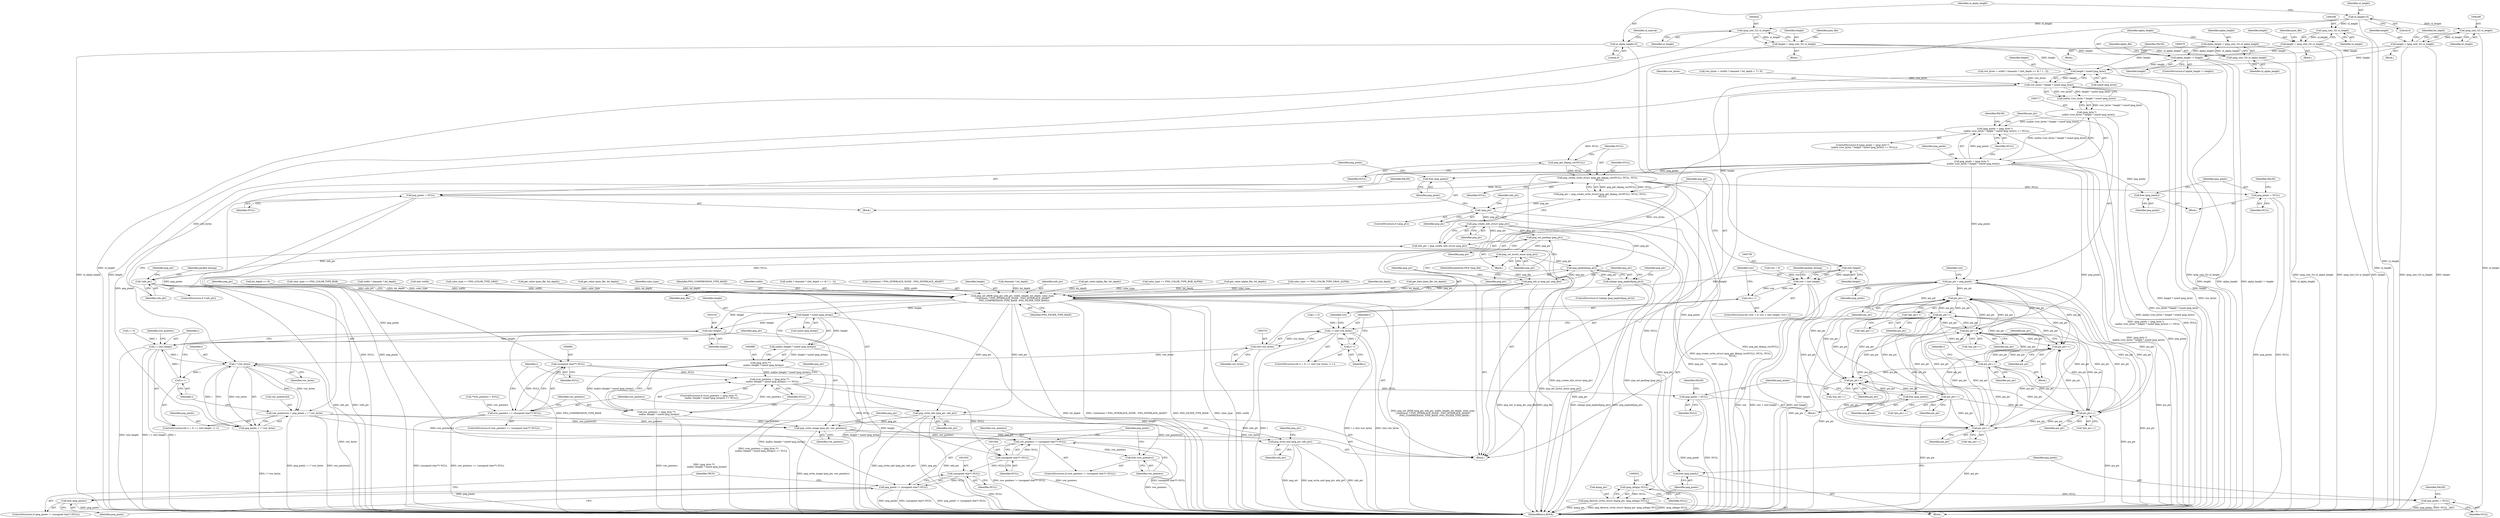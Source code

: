 digraph "0_Android_9d4853418ab2f754c2b63e091c29c5529b8b86ca_159@API" {
"1000721" [label="(Call,height * sizeof (png_byte))"];
"1000441" [label="(Call,height = (png_uint_32) ul_height)"];
"1000443" [label="(Call,(png_uint_32) ul_height)"];
"1000173" [label="(Call,ul_height=0)"];
"1000343" [label="(Call,height = (png_uint_32) ul_height)"];
"1000345" [label="(Call,(png_uint_32) ul_height)"];
"1000581" [label="(Call,alpha_height != height)"];
"1000575" [label="(Call,alpha_height = (png_uint_32) ul_alpha_height)"];
"1000577" [label="(Call,(png_uint_32) ul_alpha_height)"];
"1000177" [label="(Call,ul_alpha_height=0)"];
"1000287" [label="(Call,height = (png_uint_32) ul_height)"];
"1000289" [label="(Call,(png_uint_32) ul_height)"];
"1000719" [label="(Call,row_bytes * height * sizeof (png_byte))"];
"1000718" [label="(Call,malloc (row_bytes * height * sizeof (png_byte)))"];
"1000716" [label="(Call,(png_byte *)\n     malloc (row_bytes * height * sizeof (png_byte)))"];
"1000713" [label="(Call,(png_pixels = (png_byte *)\n     malloc (row_bytes * height * sizeof (png_byte))) == NULL)"];
"1000894" [label="(Call,png_get_libpng_ver(NULL))"];
"1000893" [label="(Call,png_create_write_struct (png_get_libpng_ver(NULL), NULL, NULL,\n      NULL))"];
"1000891" [label="(Call,png_ptr = png_create_write_struct (png_get_libpng_ver(NULL), NULL, NULL,\n      NULL))"];
"1000900" [label="(Call,!png_ptr)"];
"1000912" [label="(Call,png_create_info_struct (png_ptr))"];
"1000910" [label="(Call,info_ptr = png_create_info_struct (png_ptr))"];
"1000915" [label="(Call,!info_ptr)"];
"1000960" [label="(Call,png_set_IHDR (png_ptr, info_ptr, width, height, bit_depth, color_type,\n (!interlace) ? PNG_INTERLACE_NONE : PNG_INTERLACE_ADAM7,\n    PNG_COMPRESSION_TYPE_BASE, PNG_FILTER_TYPE_BASE))"];
"1000974" [label="(Call,png_write_info (png_ptr, info_ptr))"];
"1001029" [label="(Call,png_write_image (png_ptr, row_pointers))"];
"1001032" [label="(Call,png_write_end (png_ptr, info_ptr))"];
"1001041" [label="(Call,row_pointers != (unsigned char**) NULL)"];
"1001046" [label="(Call,free (row_pointers))"];
"1000991" [label="(Call,height * sizeof (png_bytep))"];
"1000990" [label="(Call,malloc (height * sizeof (png_bytep)))"];
"1000988" [label="(Call,(png_byte **)\n        malloc (height * sizeof (png_bytep)))"];
"1000985" [label="(Call,(row_pointers = (png_byte **)\n        malloc (height * sizeof (png_bytep))) == NULL)"];
"1001004" [label="(Call,png_pixels = NULL)"];
"1001043" [label="(Call,(unsigned char**) NULL)"];
"1001051" [label="(Call,(unsigned char*) NULL)"];
"1001049" [label="(Call,png_pixels != (unsigned char*) NULL)"];
"1001054" [label="(Call,free (png_pixels))"];
"1000986" [label="(Call,row_pointers = (png_byte **)\n        malloc (height * sizeof (png_bytep)))"];
"1001015" [label="(Call,(int) height)"];
"1001013" [label="(Call,i < (int) height)"];
"1001026" [label="(Call,i * row_bytes)"];
"1001018" [label="(Call,i++)"];
"1001020" [label="(Call,row_pointers[i] = png_pixels + i * row_bytes)"];
"1001024" [label="(Call,png_pixels + i * row_bytes)"];
"1000936" [label="(Call,png_set_packing (png_ptr))"];
"1000938" [label="(Call,png_set_invert_mono (png_ptr))"];
"1000942" [label="(Call,png_jmpbuf(png_ptr))"];
"1000941" [label="(Call,setjmp (png_jmpbuf(png_ptr)))"];
"1000957" [label="(Call,png_init_io (png_ptr, png_file))"];
"1000905" [label="(Call,png_pixels = NULL)"];
"1000921" [label="(Call,(png_infopp) NULL)"];
"1000918" [label="(Call,png_destroy_write_struct (&png_ptr, (png_infopp) NULL))"];
"1000926" [label="(Call,png_pixels = NULL)"];
"1000952" [label="(Call,png_pixels = NULL)"];
"1000980" [label="(Call,(unsigned char**) NULL)"];
"1000978" [label="(Call,row_pointers == (unsigned char**) NULL)"];
"1000714" [label="(Call,png_pixels = (png_byte *)\n     malloc (row_bytes * height * sizeof (png_byte)))"];
"1000728" [label="(Call,pix_ptr = png_pixels)"];
"1000759" [label="(Call,pix_ptr++)"];
"1000794" [label="(Call,pix_ptr++)"];
"1000806" [label="(Call,pix_ptr++)"];
"1000828" [label="(Call,pix_ptr++)"];
"1000838" [label="(Call,pix_ptr++)"];
"1000847" [label="(Call,pix_ptr++)"];
"1000859" [label="(Call,pix_ptr++)"];
"1000873" [label="(Call,pix_ptr++)"];
"1000884" [label="(Call,pix_ptr++)"];
"1000903" [label="(Call,free (png_pixels))"];
"1000924" [label="(Call,free (png_pixels))"];
"1000950" [label="(Call,free (png_pixels))"];
"1001002" [label="(Call,free (png_pixels))"];
"1000752" [label="(Call,(int) row_bytes)"];
"1000750" [label="(Call,i < (int) row_bytes)"];
"1000755" [label="(Call,i++)"];
"1000737" [label="(Call,(int) height)"];
"1000735" [label="(Call,row < (int) height)"];
"1000740" [label="(Call,row++)"];
"1000175" [label="(Literal,0)"];
"1000874" [label="(Identifier,pix_ptr)"];
"1000343" [label="(Call,height = (png_uint_32) ul_height)"];
"1000445" [label="(Identifier,ul_height)"];
"1000347" [label="(Identifier,ul_height)"];
"1000796" [label="(Call,get_data (pnm_file, bit_depth))"];
"1000707" [label="(Call,bit_depth <= 8)"];
"1000944" [label="(Block,)"];
"1000806" [label="(Call,pix_ptr++)"];
"1000447" [label="(Identifier,pnm_file)"];
"1000349" [label="(Identifier,pnm_file)"];
"1000311" [label="(Block,)"];
"1001004" [label="(Call,png_pixels = NULL)"];
"1000956" [label="(Identifier,FALSE)"];
"1000585" [label="(Identifier,FALSE)"];
"1000735" [label="(Call,row < (int) height)"];
"1000754" [label="(Identifier,row_bytes)"];
"1001005" [label="(Identifier,png_pixels)"];
"1000900" [label="(Call,!png_ptr)"];
"1000939" [label="(Identifier,png_ptr)"];
"1000577" [label="(Call,(png_uint_32) ul_alpha_height)"];
"1000846" [label="(Call,*pix_ptr++)"];
"1001046" [label="(Call,free (row_pointers))"];
"1000583" [label="(Identifier,height)"];
"1000961" [label="(Identifier,png_ptr)"];
"1001051" [label="(Call,(unsigned char*) NULL)"];
"1000442" [label="(Identifier,height)"];
"1000828" [label="(Call,pix_ptr++)"];
"1000718" [label="(Call,malloc (row_bytes * height * sizeof (png_byte)))"];
"1000924" [label="(Call,free (png_pixels))"];
"1000923" [label="(Identifier,NULL)"];
"1000812" [label="(Block,)"];
"1001043" [label="(Call,(unsigned char**) NULL)"];
"1000928" [label="(Identifier,NULL)"];
"1000950" [label="(Call,free (png_pixels))"];
"1000345" [label="(Call,(png_uint_32) ul_height)"];
"1000805" [label="(Call,*pix_ptr++)"];
"1000941" [label="(Call,setjmp (png_jmpbuf(png_ptr)))"];
"1000958" [label="(Identifier,png_ptr)"];
"1000715" [label="(Identifier,png_pixels)"];
"1000892" [label="(Identifier,png_ptr)"];
"1000906" [label="(Identifier,png_pixels)"];
"1000838" [label="(Call,pix_ptr++)"];
"1000713" [label="(Call,(png_pixels = (png_byte *)\n     malloc (row_bytes * height * sizeof (png_byte))) == NULL)"];
"1000289" [label="(Call,(png_uint_32) ul_height)"];
"1000291" [label="(Identifier,ul_height)"];
"1000848" [label="(Identifier,pix_ptr)"];
"1000959" [label="(Identifier,png_file)"];
"1000930" [label="(Identifier,FALSE)"];
"1001041" [label="(Call,row_pointers != (unsigned char**) NULL)"];
"1000182" [label="(Identifier,ul_maxval)"];
"1000730" [label="(Identifier,png_pixels)"];
"1000756" [label="(Identifier,i)"];
"1000755" [label="(Call,i++)"];
"1000942" [label="(Call,png_jmpbuf(png_ptr))"];
"1000744" [label="(Identifier,packed_bitmap)"];
"1000739" [label="(Identifier,height)"];
"1000960" [label="(Call,png_set_IHDR (png_ptr, info_ptr, width, height, bit_depth, color_type,\n (!interlace) ? PNG_INTERLACE_NONE : PNG_INTERLACE_ADAM7,\n    PNG_COMPRESSION_TYPE_BASE, PNG_FILTER_TYPE_BASE))"];
"1000919" [label="(Call,&png_ptr)"];
"1000575" [label="(Call,alpha_height = (png_uint_32) ul_alpha_height)"];
"1000794" [label="(Call,pix_ptr++)"];
"1001002" [label="(Call,free (png_pixels))"];
"1000910" [label="(Call,info_ptr = png_create_info_struct (png_ptr))"];
"1000661" [label="(Call,color_type == PNG_COLOR_TYPE_RGB)"];
"1001057" [label="(Identifier,TRUE)"];
"1000692" [label="(Call,width * channels * bit_depth)"];
"1000793" [label="(Call,*pix_ptr++)"];
"1000700" [label="(Call,row_bytes = width * channels * ((bit_depth <= 8) ? 1 : 2))"];
"1000926" [label="(Call,png_pixels = NULL)"];
"1000884" [label="(Call,pix_ptr++)"];
"1000847" [label="(Call,pix_ptr++)"];
"1000722" [label="(Identifier,height)"];
"1000980" [label="(Call,(unsigned char**) NULL)"];
"1001014" [label="(Identifier,i)"];
"1001006" [label="(Identifier,NULL)"];
"1000788" [label="(Identifier,i)"];
"1000178" [label="(Identifier,ul_alpha_height)"];
"1000255" [label="(Block,)"];
"1000409" [label="(Block,)"];
"1000993" [label="(Call,sizeof (png_bytep))"];
"1001025" [label="(Identifier,png_pixels)"];
"1000902" [label="(Block,)"];
"1000750" [label="(Call,i < (int) row_bytes)"];
"1000976" [label="(Identifier,info_ptr)"];
"1001034" [label="(Identifier,info_ptr)"];
"1000714" [label="(Call,png_pixels = (png_byte *)\n     malloc (row_bytes * height * sizeof (png_byte)))"];
"1001053" [label="(Identifier,NULL)"];
"1000954" [label="(Identifier,NULL)"];
"1000859" [label="(Call,pix_ptr++)"];
"1000733" [label="(Identifier,row)"];
"1000772" [label="(Call,(int) width)"];
"1000645" [label="(Call,color_type == PNG_COLOR_TYPE_GRAY)"];
"1001010" [label="(Call,i = 0)"];
"1000737" [label="(Call,(int) height)"];
"1000720" [label="(Identifier,row_bytes)"];
"1001045" [label="(Identifier,NULL)"];
"1001017" [label="(Identifier,height)"];
"1000936" [label="(Call,png_set_packing (png_ptr))"];
"1000130" [label="(MethodParameterIn,FILE *png_file)"];
"1000723" [label="(Call,sizeof (png_byte))"];
"1000991" [label="(Call,height * sizeof (png_bytep))"];
"1000885" [label="(Identifier,pix_ptr)"];
"1000982" [label="(Identifier,NULL)"];
"1000860" [label="(Identifier,pix_ptr)"];
"1000915" [label="(Call,!info_ptr)"];
"1000540" [label="(Block,)"];
"1001047" [label="(Identifier,row_pointers)"];
"1000988" [label="(Call,(png_byte **)\n        malloc (height * sizeof (png_bytep)))"];
"1000134" [label="(Block,)"];
"1000829" [label="(Identifier,pix_ptr)"];
"1000815" [label="(Call,get_value (pnm_file, bit_depth))"];
"1000174" [label="(Identifier,ul_height)"];
"1000973" [label="(Identifier,PNG_FILTER_TYPE_BASE)"];
"1001033" [label="(Identifier,png_ptr)"];
"1000808" [label="(Call,get_value (pnm_file, bit_depth))"];
"1001011" [label="(Identifier,i)"];
"1001048" [label="(ControlStructure,if (png_pixels != (unsigned char*) NULL))"];
"1000987" [label="(Identifier,row_pointers)"];
"1001027" [label="(Identifier,i)"];
"1000740" [label="(Call,row++)"];
"1001050" [label="(Identifier,png_pixels)"];
"1000947" [label="(Identifier,png_ptr)"];
"1000916" [label="(Identifier,info_ptr)"];
"1000978" [label="(Call,row_pointers == (unsigned char**) NULL)"];
"1000894" [label="(Call,png_get_libpng_ver(NULL))"];
"1000905" [label="(Call,png_pixels = NULL)"];
"1000986" [label="(Call,row_pointers = (png_byte **)\n        malloc (height * sizeof (png_bytep)))"];
"1001008" [label="(Identifier,FALSE)"];
"1001018" [label="(Call,i++)"];
"1000741" [label="(Identifier,row)"];
"1000293" [label="(Identifier,bit_depth)"];
"1001026" [label="(Call,i * row_bytes)"];
"1000736" [label="(Identifier,row)"];
"1000975" [label="(Identifier,png_ptr)"];
"1001003" [label="(Identifier,png_pixels)"];
"1001015" [label="(Call,(int) height)"];
"1000758" [label="(Call,*pix_ptr++)"];
"1000966" [label="(Identifier,color_type)"];
"1000951" [label="(Identifier,png_pixels)"];
"1000912" [label="(Call,png_create_info_struct (png_ptr))"];
"1000972" [label="(Identifier,PNG_COMPRESSION_TYPE_BASE)"];
"1000963" [label="(Identifier,width)"];
"1000899" [label="(ControlStructure,if (!png_ptr))"];
"1000933" [label="(Identifier,packed_bitmap)"];
"1000177" [label="(Call,ul_alpha_height=0)"];
"1000913" [label="(Identifier,png_ptr)"];
"1001009" [label="(ControlStructure,for (i = 0; i < (int) height; i++))"];
"1000896" [label="(Identifier,NULL)"];
"1000927" [label="(Identifier,png_pixels)"];
"1000953" [label="(Identifier,png_pixels)"];
"1000702" [label="(Call,width * channels * ((bit_depth <= 8) ? 1 : 2))"];
"1000999" [label="(Identifier,png_ptr)"];
"1000443" [label="(Call,(png_uint_32) ul_height)"];
"1000582" [label="(Identifier,alpha_height)"];
"1000904" [label="(Identifier,png_pixels)"];
"1001042" [label="(Identifier,row_pointers)"];
"1001021" [label="(Call,row_pointers[i])"];
"1000839" [label="(Identifier,pix_ptr)"];
"1000921" [label="(Call,(png_infopp) NULL)"];
"1000173" [label="(Call,ul_height=0)"];
"1000909" [label="(Identifier,FALSE)"];
"1000903" [label="(Call,free (png_pixels))"];
"1000920" [label="(Identifier,png_ptr)"];
"1000148" [label="(Call,**row_pointers = NULL)"];
"1001030" [label="(Identifier,png_ptr)"];
"1000992" [label="(Identifier,height)"];
"1000891" [label="(Call,png_ptr = png_create_write_struct (png_get_libpng_ver(NULL), NULL, NULL,\n      NULL))"];
"1000918" [label="(Call,png_destroy_write_struct (&png_ptr, (png_infopp) NULL))"];
"1000990" [label="(Call,malloc (height * sizeof (png_bytep)))"];
"1000580" [label="(ControlStructure,if (alpha_height != height))"];
"1000795" [label="(Identifier,pix_ptr)"];
"1000751" [label="(Identifier,i)"];
"1000441" [label="(Call,height = (png_uint_32) ul_height)"];
"1001029" [label="(Call,png_write_image (png_ptr, row_pointers))"];
"1000287" [label="(Call,height = (png_uint_32) ul_height)"];
"1001013" [label="(Call,i < (int) height)"];
"1001024" [label="(Call,png_pixels + i * row_bytes)"];
"1000759" [label="(Call,pix_ptr++)"];
"1000893" [label="(Call,png_create_write_struct (png_get_libpng_ver(NULL), NULL, NULL,\n      NULL))"];
"1001019" [label="(Identifier,i)"];
"1001020" [label="(Call,row_pointers[i] = png_pixels + i * row_bytes)"];
"1000985" [label="(Call,(row_pointers = (png_byte **)\n        malloc (height * sizeof (png_bytep))) == NULL)"];
"1000832" [label="(Identifier,pix_ptr)"];
"1000752" [label="(Call,(int) row_bytes)"];
"1000179" [label="(Literal,0)"];
"1000716" [label="(Call,(png_byte *)\n     malloc (row_bytes * height * sizeof (png_byte)))"];
"1000996" [label="(Block,)"];
"1000731" [label="(ControlStructure,for (row = 0; row < (int) height; row++))"];
"1000917" [label="(Block,)"];
"1000719" [label="(Call,row_bytes * height * sizeof (png_byte))"];
"1000967" [label="(Call,(!interlace) ? PNG_INTERLACE_NONE : PNG_INTERLACE_ADAM7)"];
"1000938" [label="(Call,png_set_invert_mono (png_ptr))"];
"1001055" [label="(Identifier,png_pixels)"];
"1000898" [label="(Identifier,NULL)"];
"1001049" [label="(Call,png_pixels != (unsigned char*) NULL)"];
"1001028" [label="(Identifier,row_bytes)"];
"1000732" [label="(Call,row = 0)"];
"1000952" [label="(Call,png_pixels = NULL)"];
"1001058" [label="(MethodReturn,BOOL)"];
"1000964" [label="(Identifier,height)"];
"1000901" [label="(Identifier,png_ptr)"];
"1000694" [label="(Call,channels * bit_depth)"];
"1000897" [label="(Identifier,NULL)"];
"1001037" [label="(Identifier,png_ptr)"];
"1000883" [label="(Call,*pix_ptr++)"];
"1000911" [label="(Identifier,info_ptr)"];
"1000712" [label="(ControlStructure,if ((png_pixels = (png_byte *)\n     malloc (row_bytes * height * sizeof (png_byte))) == NULL))"];
"1000925" [label="(Identifier,png_pixels)"];
"1000873" [label="(Call,pix_ptr++)"];
"1000962" [label="(Identifier,info_ptr)"];
"1001031" [label="(Identifier,row_pointers)"];
"1000861" [label="(Call,get_value (alpha_file, bit_depth))"];
"1000935" [label="(Block,)"];
"1001022" [label="(Identifier,row_pointers)"];
"1000974" [label="(Call,png_write_info (png_ptr, info_ptr))"];
"1000807" [label="(Identifier,pix_ptr)"];
"1000872" [label="(Call,*pix_ptr++)"];
"1000725" [label="(Identifier,NULL)"];
"1000729" [label="(Identifier,pix_ptr)"];
"1000895" [label="(Identifier,NULL)"];
"1000957" [label="(Call,png_init_io (png_ptr, png_file))"];
"1000937" [label="(Identifier,png_ptr)"];
"1000914" [label="(ControlStructure,if (!info_ptr))"];
"1000940" [label="(ControlStructure,if (setjmp (png_jmpbuf(png_ptr))))"];
"1000576" [label="(Identifier,alpha_height)"];
"1000581" [label="(Call,alpha_height != height)"];
"1000669" [label="(Call,color_type == PNG_COLOR_TYPE_RGB_ALPHA)"];
"1000760" [label="(Identifier,pix_ptr)"];
"1000721" [label="(Call,height * sizeof (png_byte))"];
"1000728" [label="(Call,pix_ptr = png_pixels)"];
"1000995" [label="(Identifier,NULL)"];
"1000868" [label="(Call,get_value (alpha_file, bit_depth))"];
"1000688" [label="(Call,row_bytes = (width * channels * bit_depth + 7) / 8)"];
"1000984" [label="(ControlStructure,if ((row_pointers = (png_byte **)\n        malloc (height * sizeof (png_bytep))) == NULL))"];
"1000727" [label="(Identifier,FALSE)"];
"1001032" [label="(Call,png_write_end (png_ptr, info_ptr))"];
"1000587" [label="(Identifier,alpha_file)"];
"1000653" [label="(Call,color_type == PNG_COLOR_TYPE_GRAY_ALPHA)"];
"1000907" [label="(Identifier,NULL)"];
"1000344" [label="(Identifier,height)"];
"1000858" [label="(Call,*pix_ptr++)"];
"1001054" [label="(Call,free (png_pixels))"];
"1000965" [label="(Identifier,bit_depth)"];
"1001040" [label="(ControlStructure,if (row_pointers != (unsigned char**) NULL))"];
"1000943" [label="(Identifier,png_ptr)"];
"1000746" [label="(ControlStructure,for (i = 0; i < (int) row_bytes; i++))"];
"1000977" [label="(ControlStructure,if (row_pointers == (unsigned char**) NULL))"];
"1000747" [label="(Call,i = 0)"];
"1000979" [label="(Identifier,row_pointers)"];
"1000579" [label="(Identifier,ul_alpha_height)"];
"1000288" [label="(Identifier,height)"];
"1000721" -> "1000719"  [label="AST: "];
"1000721" -> "1000723"  [label="CFG: "];
"1000722" -> "1000721"  [label="AST: "];
"1000723" -> "1000721"  [label="AST: "];
"1000719" -> "1000721"  [label="CFG: "];
"1000721" -> "1001058"  [label="DDG: height"];
"1000721" -> "1000719"  [label="DDG: height"];
"1000441" -> "1000721"  [label="DDG: height"];
"1000343" -> "1000721"  [label="DDG: height"];
"1000581" -> "1000721"  [label="DDG: height"];
"1000287" -> "1000721"  [label="DDG: height"];
"1000721" -> "1000737"  [label="DDG: height"];
"1000441" -> "1000409"  [label="AST: "];
"1000441" -> "1000443"  [label="CFG: "];
"1000442" -> "1000441"  [label="AST: "];
"1000443" -> "1000441"  [label="AST: "];
"1000447" -> "1000441"  [label="CFG: "];
"1000441" -> "1001058"  [label="DDG: height"];
"1000441" -> "1001058"  [label="DDG: (png_uint_32) ul_height"];
"1000443" -> "1000441"  [label="DDG: ul_height"];
"1000441" -> "1000581"  [label="DDG: height"];
"1000443" -> "1000445"  [label="CFG: "];
"1000444" -> "1000443"  [label="AST: "];
"1000445" -> "1000443"  [label="AST: "];
"1000443" -> "1001058"  [label="DDG: ul_height"];
"1000173" -> "1000443"  [label="DDG: ul_height"];
"1000173" -> "1000134"  [label="AST: "];
"1000173" -> "1000175"  [label="CFG: "];
"1000174" -> "1000173"  [label="AST: "];
"1000175" -> "1000173"  [label="AST: "];
"1000178" -> "1000173"  [label="CFG: "];
"1000173" -> "1001058"  [label="DDG: ul_height"];
"1000173" -> "1000289"  [label="DDG: ul_height"];
"1000173" -> "1000345"  [label="DDG: ul_height"];
"1000343" -> "1000311"  [label="AST: "];
"1000343" -> "1000345"  [label="CFG: "];
"1000344" -> "1000343"  [label="AST: "];
"1000345" -> "1000343"  [label="AST: "];
"1000349" -> "1000343"  [label="CFG: "];
"1000343" -> "1001058"  [label="DDG: height"];
"1000343" -> "1001058"  [label="DDG: (png_uint_32) ul_height"];
"1000345" -> "1000343"  [label="DDG: ul_height"];
"1000343" -> "1000581"  [label="DDG: height"];
"1000345" -> "1000347"  [label="CFG: "];
"1000346" -> "1000345"  [label="AST: "];
"1000347" -> "1000345"  [label="AST: "];
"1000345" -> "1001058"  [label="DDG: ul_height"];
"1000581" -> "1000580"  [label="AST: "];
"1000581" -> "1000583"  [label="CFG: "];
"1000582" -> "1000581"  [label="AST: "];
"1000583" -> "1000581"  [label="AST: "];
"1000585" -> "1000581"  [label="CFG: "];
"1000587" -> "1000581"  [label="CFG: "];
"1000581" -> "1001058"  [label="DDG: height"];
"1000581" -> "1001058"  [label="DDG: alpha_height"];
"1000581" -> "1001058"  [label="DDG: alpha_height != height"];
"1000575" -> "1000581"  [label="DDG: alpha_height"];
"1000287" -> "1000581"  [label="DDG: height"];
"1000575" -> "1000540"  [label="AST: "];
"1000575" -> "1000577"  [label="CFG: "];
"1000576" -> "1000575"  [label="AST: "];
"1000577" -> "1000575"  [label="AST: "];
"1000582" -> "1000575"  [label="CFG: "];
"1000575" -> "1001058"  [label="DDG: (png_uint_32) ul_alpha_height"];
"1000577" -> "1000575"  [label="DDG: ul_alpha_height"];
"1000577" -> "1000579"  [label="CFG: "];
"1000578" -> "1000577"  [label="AST: "];
"1000579" -> "1000577"  [label="AST: "];
"1000577" -> "1001058"  [label="DDG: ul_alpha_height"];
"1000177" -> "1000577"  [label="DDG: ul_alpha_height"];
"1000177" -> "1000134"  [label="AST: "];
"1000177" -> "1000179"  [label="CFG: "];
"1000178" -> "1000177"  [label="AST: "];
"1000179" -> "1000177"  [label="AST: "];
"1000182" -> "1000177"  [label="CFG: "];
"1000177" -> "1001058"  [label="DDG: ul_alpha_height"];
"1000287" -> "1000255"  [label="AST: "];
"1000287" -> "1000289"  [label="CFG: "];
"1000288" -> "1000287"  [label="AST: "];
"1000289" -> "1000287"  [label="AST: "];
"1000293" -> "1000287"  [label="CFG: "];
"1000287" -> "1001058"  [label="DDG: (png_uint_32) ul_height"];
"1000287" -> "1001058"  [label="DDG: height"];
"1000289" -> "1000287"  [label="DDG: ul_height"];
"1000289" -> "1000291"  [label="CFG: "];
"1000290" -> "1000289"  [label="AST: "];
"1000291" -> "1000289"  [label="AST: "];
"1000289" -> "1001058"  [label="DDG: ul_height"];
"1000719" -> "1000718"  [label="AST: "];
"1000720" -> "1000719"  [label="AST: "];
"1000718" -> "1000719"  [label="CFG: "];
"1000719" -> "1001058"  [label="DDG: height * sizeof (png_byte)"];
"1000719" -> "1001058"  [label="DDG: row_bytes"];
"1000719" -> "1000718"  [label="DDG: row_bytes"];
"1000719" -> "1000718"  [label="DDG: height * sizeof (png_byte)"];
"1000688" -> "1000719"  [label="DDG: row_bytes"];
"1000700" -> "1000719"  [label="DDG: row_bytes"];
"1000719" -> "1000752"  [label="DDG: row_bytes"];
"1000719" -> "1001026"  [label="DDG: row_bytes"];
"1000718" -> "1000716"  [label="AST: "];
"1000716" -> "1000718"  [label="CFG: "];
"1000718" -> "1001058"  [label="DDG: row_bytes * height * sizeof (png_byte)"];
"1000718" -> "1000716"  [label="DDG: row_bytes * height * sizeof (png_byte)"];
"1000716" -> "1000714"  [label="AST: "];
"1000717" -> "1000716"  [label="AST: "];
"1000714" -> "1000716"  [label="CFG: "];
"1000716" -> "1001058"  [label="DDG: malloc (row_bytes * height * sizeof (png_byte))"];
"1000716" -> "1000713"  [label="DDG: malloc (row_bytes * height * sizeof (png_byte))"];
"1000716" -> "1000714"  [label="DDG: malloc (row_bytes * height * sizeof (png_byte))"];
"1000713" -> "1000712"  [label="AST: "];
"1000713" -> "1000725"  [label="CFG: "];
"1000714" -> "1000713"  [label="AST: "];
"1000725" -> "1000713"  [label="AST: "];
"1000727" -> "1000713"  [label="CFG: "];
"1000729" -> "1000713"  [label="CFG: "];
"1000713" -> "1001058"  [label="DDG: (png_pixels = (png_byte *)\n     malloc (row_bytes * height * sizeof (png_byte))) == NULL"];
"1000713" -> "1001058"  [label="DDG: NULL"];
"1000714" -> "1000713"  [label="DDG: png_pixels"];
"1000713" -> "1000894"  [label="DDG: NULL"];
"1000894" -> "1000893"  [label="AST: "];
"1000894" -> "1000895"  [label="CFG: "];
"1000895" -> "1000894"  [label="AST: "];
"1000896" -> "1000894"  [label="CFG: "];
"1000894" -> "1000893"  [label="DDG: NULL"];
"1000893" -> "1000891"  [label="AST: "];
"1000893" -> "1000898"  [label="CFG: "];
"1000896" -> "1000893"  [label="AST: "];
"1000897" -> "1000893"  [label="AST: "];
"1000898" -> "1000893"  [label="AST: "];
"1000891" -> "1000893"  [label="CFG: "];
"1000893" -> "1001058"  [label="DDG: png_get_libpng_ver(NULL)"];
"1000893" -> "1000891"  [label="DDG: png_get_libpng_ver(NULL)"];
"1000893" -> "1000891"  [label="DDG: NULL"];
"1000893" -> "1000905"  [label="DDG: NULL"];
"1000893" -> "1000921"  [label="DDG: NULL"];
"1000893" -> "1000952"  [label="DDG: NULL"];
"1000893" -> "1000980"  [label="DDG: NULL"];
"1000891" -> "1000134"  [label="AST: "];
"1000892" -> "1000891"  [label="AST: "];
"1000901" -> "1000891"  [label="CFG: "];
"1000891" -> "1001058"  [label="DDG: png_create_write_struct (png_get_libpng_ver(NULL), NULL, NULL,\n      NULL)"];
"1000891" -> "1000900"  [label="DDG: png_ptr"];
"1000900" -> "1000899"  [label="AST: "];
"1000900" -> "1000901"  [label="CFG: "];
"1000901" -> "1000900"  [label="AST: "];
"1000904" -> "1000900"  [label="CFG: "];
"1000911" -> "1000900"  [label="CFG: "];
"1000900" -> "1001058"  [label="DDG: !png_ptr"];
"1000900" -> "1001058"  [label="DDG: png_ptr"];
"1000900" -> "1000912"  [label="DDG: png_ptr"];
"1000912" -> "1000910"  [label="AST: "];
"1000912" -> "1000913"  [label="CFG: "];
"1000913" -> "1000912"  [label="AST: "];
"1000910" -> "1000912"  [label="CFG: "];
"1000912" -> "1001058"  [label="DDG: png_ptr"];
"1000912" -> "1000910"  [label="DDG: png_ptr"];
"1000912" -> "1000936"  [label="DDG: png_ptr"];
"1000912" -> "1000942"  [label="DDG: png_ptr"];
"1000910" -> "1000134"  [label="AST: "];
"1000911" -> "1000910"  [label="AST: "];
"1000916" -> "1000910"  [label="CFG: "];
"1000910" -> "1001058"  [label="DDG: png_create_info_struct (png_ptr)"];
"1000910" -> "1000915"  [label="DDG: info_ptr"];
"1000915" -> "1000914"  [label="AST: "];
"1000915" -> "1000916"  [label="CFG: "];
"1000916" -> "1000915"  [label="AST: "];
"1000920" -> "1000915"  [label="CFG: "];
"1000933" -> "1000915"  [label="CFG: "];
"1000915" -> "1001058"  [label="DDG: info_ptr"];
"1000915" -> "1001058"  [label="DDG: !info_ptr"];
"1000915" -> "1000960"  [label="DDG: info_ptr"];
"1000960" -> "1000134"  [label="AST: "];
"1000960" -> "1000973"  [label="CFG: "];
"1000961" -> "1000960"  [label="AST: "];
"1000962" -> "1000960"  [label="AST: "];
"1000963" -> "1000960"  [label="AST: "];
"1000964" -> "1000960"  [label="AST: "];
"1000965" -> "1000960"  [label="AST: "];
"1000966" -> "1000960"  [label="AST: "];
"1000967" -> "1000960"  [label="AST: "];
"1000972" -> "1000960"  [label="AST: "];
"1000973" -> "1000960"  [label="AST: "];
"1000975" -> "1000960"  [label="CFG: "];
"1000960" -> "1001058"  [label="DDG: PNG_COMPRESSION_TYPE_BASE"];
"1000960" -> "1001058"  [label="DDG: bit_depth"];
"1000960" -> "1001058"  [label="DDG: (!interlace) ? PNG_INTERLACE_NONE : PNG_INTERLACE_ADAM7"];
"1000960" -> "1001058"  [label="DDG: PNG_FILTER_TYPE_BASE"];
"1000960" -> "1001058"  [label="DDG: color_type"];
"1000960" -> "1001058"  [label="DDG: width"];
"1000960" -> "1001058"  [label="DDG: png_set_IHDR (png_ptr, info_ptr, width, height, bit_depth, color_type,\n (!interlace) ? PNG_INTERLACE_NONE : PNG_INTERLACE_ADAM7,\n    PNG_COMPRESSION_TYPE_BASE, PNG_FILTER_TYPE_BASE)"];
"1000957" -> "1000960"  [label="DDG: png_ptr"];
"1000692" -> "1000960"  [label="DDG: width"];
"1000772" -> "1000960"  [label="DDG: width"];
"1000702" -> "1000960"  [label="DDG: width"];
"1000737" -> "1000960"  [label="DDG: height"];
"1000808" -> "1000960"  [label="DDG: bit_depth"];
"1000694" -> "1000960"  [label="DDG: bit_depth"];
"1000868" -> "1000960"  [label="DDG: bit_depth"];
"1000861" -> "1000960"  [label="DDG: bit_depth"];
"1000796" -> "1000960"  [label="DDG: bit_depth"];
"1000815" -> "1000960"  [label="DDG: bit_depth"];
"1000707" -> "1000960"  [label="DDG: bit_depth"];
"1000645" -> "1000960"  [label="DDG: color_type"];
"1000661" -> "1000960"  [label="DDG: color_type"];
"1000669" -> "1000960"  [label="DDG: color_type"];
"1000653" -> "1000960"  [label="DDG: color_type"];
"1000960" -> "1000974"  [label="DDG: png_ptr"];
"1000960" -> "1000974"  [label="DDG: info_ptr"];
"1000960" -> "1000991"  [label="DDG: height"];
"1000960" -> "1001015"  [label="DDG: height"];
"1000974" -> "1000134"  [label="AST: "];
"1000974" -> "1000976"  [label="CFG: "];
"1000975" -> "1000974"  [label="AST: "];
"1000976" -> "1000974"  [label="AST: "];
"1000979" -> "1000974"  [label="CFG: "];
"1000974" -> "1001058"  [label="DDG: png_write_info (png_ptr, info_ptr)"];
"1000974" -> "1001058"  [label="DDG: png_ptr"];
"1000974" -> "1001058"  [label="DDG: info_ptr"];
"1000974" -> "1001029"  [label="DDG: png_ptr"];
"1000974" -> "1001032"  [label="DDG: info_ptr"];
"1001029" -> "1000134"  [label="AST: "];
"1001029" -> "1001031"  [label="CFG: "];
"1001030" -> "1001029"  [label="AST: "];
"1001031" -> "1001029"  [label="AST: "];
"1001033" -> "1001029"  [label="CFG: "];
"1001029" -> "1001058"  [label="DDG: png_write_image (png_ptr, row_pointers)"];
"1001020" -> "1001029"  [label="DDG: row_pointers[i]"];
"1000978" -> "1001029"  [label="DDG: row_pointers"];
"1000986" -> "1001029"  [label="DDG: row_pointers"];
"1001029" -> "1001032"  [label="DDG: png_ptr"];
"1001029" -> "1001041"  [label="DDG: row_pointers"];
"1001032" -> "1000134"  [label="AST: "];
"1001032" -> "1001034"  [label="CFG: "];
"1001033" -> "1001032"  [label="AST: "];
"1001034" -> "1001032"  [label="AST: "];
"1001037" -> "1001032"  [label="CFG: "];
"1001032" -> "1001058"  [label="DDG: png_ptr"];
"1001032" -> "1001058"  [label="DDG: png_write_end (png_ptr, info_ptr)"];
"1001032" -> "1001058"  [label="DDG: info_ptr"];
"1001041" -> "1001040"  [label="AST: "];
"1001041" -> "1001043"  [label="CFG: "];
"1001042" -> "1001041"  [label="AST: "];
"1001043" -> "1001041"  [label="AST: "];
"1001047" -> "1001041"  [label="CFG: "];
"1001050" -> "1001041"  [label="CFG: "];
"1001041" -> "1001058"  [label="DDG: row_pointers != (unsigned char**) NULL"];
"1001041" -> "1001058"  [label="DDG: row_pointers"];
"1001041" -> "1001058"  [label="DDG: (unsigned char**) NULL"];
"1001020" -> "1001041"  [label="DDG: row_pointers[i]"];
"1001043" -> "1001041"  [label="DDG: NULL"];
"1001041" -> "1001046"  [label="DDG: row_pointers"];
"1001046" -> "1001040"  [label="AST: "];
"1001046" -> "1001047"  [label="CFG: "];
"1001047" -> "1001046"  [label="AST: "];
"1001050" -> "1001046"  [label="CFG: "];
"1001046" -> "1001058"  [label="DDG: row_pointers"];
"1001020" -> "1001046"  [label="DDG: row_pointers[i]"];
"1000991" -> "1000990"  [label="AST: "];
"1000991" -> "1000993"  [label="CFG: "];
"1000992" -> "1000991"  [label="AST: "];
"1000993" -> "1000991"  [label="AST: "];
"1000990" -> "1000991"  [label="CFG: "];
"1000991" -> "1001058"  [label="DDG: height"];
"1000991" -> "1000990"  [label="DDG: height"];
"1000991" -> "1001015"  [label="DDG: height"];
"1000990" -> "1000988"  [label="AST: "];
"1000988" -> "1000990"  [label="CFG: "];
"1000990" -> "1001058"  [label="DDG: height * sizeof (png_bytep)"];
"1000990" -> "1000988"  [label="DDG: height * sizeof (png_bytep)"];
"1000988" -> "1000986"  [label="AST: "];
"1000989" -> "1000988"  [label="AST: "];
"1000986" -> "1000988"  [label="CFG: "];
"1000988" -> "1001058"  [label="DDG: malloc (height * sizeof (png_bytep))"];
"1000988" -> "1000985"  [label="DDG: malloc (height * sizeof (png_bytep))"];
"1000988" -> "1000986"  [label="DDG: malloc (height * sizeof (png_bytep))"];
"1000985" -> "1000984"  [label="AST: "];
"1000985" -> "1000995"  [label="CFG: "];
"1000986" -> "1000985"  [label="AST: "];
"1000995" -> "1000985"  [label="AST: "];
"1000999" -> "1000985"  [label="CFG: "];
"1001011" -> "1000985"  [label="CFG: "];
"1000985" -> "1001058"  [label="DDG: (row_pointers = (png_byte **)\n        malloc (height * sizeof (png_bytep))) == NULL"];
"1000986" -> "1000985"  [label="DDG: row_pointers"];
"1000980" -> "1000985"  [label="DDG: NULL"];
"1000985" -> "1001004"  [label="DDG: NULL"];
"1000985" -> "1001043"  [label="DDG: NULL"];
"1001004" -> "1000996"  [label="AST: "];
"1001004" -> "1001006"  [label="CFG: "];
"1001005" -> "1001004"  [label="AST: "];
"1001006" -> "1001004"  [label="AST: "];
"1001008" -> "1001004"  [label="CFG: "];
"1001004" -> "1001058"  [label="DDG: png_pixels"];
"1001004" -> "1001058"  [label="DDG: NULL"];
"1001043" -> "1001045"  [label="CFG: "];
"1001044" -> "1001043"  [label="AST: "];
"1001045" -> "1001043"  [label="AST: "];
"1000980" -> "1001043"  [label="DDG: NULL"];
"1001043" -> "1001051"  [label="DDG: NULL"];
"1001051" -> "1001049"  [label="AST: "];
"1001051" -> "1001053"  [label="CFG: "];
"1001052" -> "1001051"  [label="AST: "];
"1001053" -> "1001051"  [label="AST: "];
"1001049" -> "1001051"  [label="CFG: "];
"1001051" -> "1001058"  [label="DDG: NULL"];
"1001051" -> "1001049"  [label="DDG: NULL"];
"1001049" -> "1001048"  [label="AST: "];
"1001050" -> "1001049"  [label="AST: "];
"1001055" -> "1001049"  [label="CFG: "];
"1001057" -> "1001049"  [label="CFG: "];
"1001049" -> "1001058"  [label="DDG: (unsigned char*) NULL"];
"1001049" -> "1001058"  [label="DDG: png_pixels != (unsigned char*) NULL"];
"1001049" -> "1001058"  [label="DDG: png_pixels"];
"1000714" -> "1001049"  [label="DDG: png_pixels"];
"1001049" -> "1001054"  [label="DDG: png_pixels"];
"1001054" -> "1001048"  [label="AST: "];
"1001054" -> "1001055"  [label="CFG: "];
"1001055" -> "1001054"  [label="AST: "];
"1001057" -> "1001054"  [label="CFG: "];
"1001054" -> "1001058"  [label="DDG: png_pixels"];
"1000987" -> "1000986"  [label="AST: "];
"1000995" -> "1000986"  [label="CFG: "];
"1000986" -> "1001058"  [label="DDG: (png_byte **)\n        malloc (height * sizeof (png_bytep))"];
"1000986" -> "1001058"  [label="DDG: row_pointers"];
"1001015" -> "1001013"  [label="AST: "];
"1001015" -> "1001017"  [label="CFG: "];
"1001016" -> "1001015"  [label="AST: "];
"1001017" -> "1001015"  [label="AST: "];
"1001013" -> "1001015"  [label="CFG: "];
"1001015" -> "1001058"  [label="DDG: height"];
"1001015" -> "1001013"  [label="DDG: height"];
"1001013" -> "1001009"  [label="AST: "];
"1001014" -> "1001013"  [label="AST: "];
"1001022" -> "1001013"  [label="CFG: "];
"1001030" -> "1001013"  [label="CFG: "];
"1001013" -> "1001058"  [label="DDG: (int) height"];
"1001013" -> "1001058"  [label="DDG: i < (int) height"];
"1001013" -> "1001058"  [label="DDG: i"];
"1001018" -> "1001013"  [label="DDG: i"];
"1001010" -> "1001013"  [label="DDG: i"];
"1001013" -> "1001026"  [label="DDG: i"];
"1001026" -> "1001024"  [label="AST: "];
"1001026" -> "1001028"  [label="CFG: "];
"1001027" -> "1001026"  [label="AST: "];
"1001028" -> "1001026"  [label="AST: "];
"1001024" -> "1001026"  [label="CFG: "];
"1001026" -> "1001058"  [label="DDG: row_bytes"];
"1001026" -> "1001018"  [label="DDG: i"];
"1001026" -> "1001020"  [label="DDG: i"];
"1001026" -> "1001020"  [label="DDG: row_bytes"];
"1001026" -> "1001024"  [label="DDG: i"];
"1001026" -> "1001024"  [label="DDG: row_bytes"];
"1000752" -> "1001026"  [label="DDG: row_bytes"];
"1001018" -> "1001009"  [label="AST: "];
"1001018" -> "1001019"  [label="CFG: "];
"1001019" -> "1001018"  [label="AST: "];
"1001014" -> "1001018"  [label="CFG: "];
"1001020" -> "1001009"  [label="AST: "];
"1001020" -> "1001024"  [label="CFG: "];
"1001021" -> "1001020"  [label="AST: "];
"1001024" -> "1001020"  [label="AST: "];
"1001019" -> "1001020"  [label="CFG: "];
"1001020" -> "1001058"  [label="DDG: png_pixels + i * row_bytes"];
"1001020" -> "1001058"  [label="DDG: row_pointers[i]"];
"1000714" -> "1001020"  [label="DDG: png_pixels"];
"1001025" -> "1001024"  [label="AST: "];
"1001024" -> "1001058"  [label="DDG: i * row_bytes"];
"1000714" -> "1001024"  [label="DDG: png_pixels"];
"1000936" -> "1000935"  [label="AST: "];
"1000936" -> "1000937"  [label="CFG: "];
"1000937" -> "1000936"  [label="AST: "];
"1000939" -> "1000936"  [label="CFG: "];
"1000936" -> "1001058"  [label="DDG: png_set_packing (png_ptr)"];
"1000936" -> "1000938"  [label="DDG: png_ptr"];
"1000938" -> "1000935"  [label="AST: "];
"1000938" -> "1000939"  [label="CFG: "];
"1000939" -> "1000938"  [label="AST: "];
"1000943" -> "1000938"  [label="CFG: "];
"1000938" -> "1001058"  [label="DDG: png_set_invert_mono (png_ptr)"];
"1000938" -> "1000942"  [label="DDG: png_ptr"];
"1000942" -> "1000941"  [label="AST: "];
"1000942" -> "1000943"  [label="CFG: "];
"1000943" -> "1000942"  [label="AST: "];
"1000941" -> "1000942"  [label="CFG: "];
"1000942" -> "1001058"  [label="DDG: png_ptr"];
"1000942" -> "1000941"  [label="DDG: png_ptr"];
"1000942" -> "1000957"  [label="DDG: png_ptr"];
"1000941" -> "1000940"  [label="AST: "];
"1000947" -> "1000941"  [label="CFG: "];
"1000958" -> "1000941"  [label="CFG: "];
"1000941" -> "1001058"  [label="DDG: png_jmpbuf(png_ptr)"];
"1000941" -> "1001058"  [label="DDG: setjmp (png_jmpbuf(png_ptr))"];
"1000957" -> "1000134"  [label="AST: "];
"1000957" -> "1000959"  [label="CFG: "];
"1000958" -> "1000957"  [label="AST: "];
"1000959" -> "1000957"  [label="AST: "];
"1000961" -> "1000957"  [label="CFG: "];
"1000957" -> "1001058"  [label="DDG: png_init_io (png_ptr, png_file)"];
"1000957" -> "1001058"  [label="DDG: png_file"];
"1000130" -> "1000957"  [label="DDG: png_file"];
"1000905" -> "1000902"  [label="AST: "];
"1000905" -> "1000907"  [label="CFG: "];
"1000906" -> "1000905"  [label="AST: "];
"1000907" -> "1000905"  [label="AST: "];
"1000909" -> "1000905"  [label="CFG: "];
"1000905" -> "1001058"  [label="DDG: png_pixels"];
"1000905" -> "1001058"  [label="DDG: NULL"];
"1000921" -> "1000918"  [label="AST: "];
"1000921" -> "1000923"  [label="CFG: "];
"1000922" -> "1000921"  [label="AST: "];
"1000923" -> "1000921"  [label="AST: "];
"1000918" -> "1000921"  [label="CFG: "];
"1000921" -> "1000918"  [label="DDG: NULL"];
"1000921" -> "1000926"  [label="DDG: NULL"];
"1000918" -> "1000917"  [label="AST: "];
"1000919" -> "1000918"  [label="AST: "];
"1000925" -> "1000918"  [label="CFG: "];
"1000918" -> "1001058"  [label="DDG: &png_ptr"];
"1000918" -> "1001058"  [label="DDG: png_destroy_write_struct (&png_ptr, (png_infopp) NULL)"];
"1000918" -> "1001058"  [label="DDG: (png_infopp) NULL"];
"1000926" -> "1000917"  [label="AST: "];
"1000926" -> "1000928"  [label="CFG: "];
"1000927" -> "1000926"  [label="AST: "];
"1000928" -> "1000926"  [label="AST: "];
"1000930" -> "1000926"  [label="CFG: "];
"1000926" -> "1001058"  [label="DDG: png_pixels"];
"1000926" -> "1001058"  [label="DDG: NULL"];
"1000952" -> "1000944"  [label="AST: "];
"1000952" -> "1000954"  [label="CFG: "];
"1000953" -> "1000952"  [label="AST: "];
"1000954" -> "1000952"  [label="AST: "];
"1000956" -> "1000952"  [label="CFG: "];
"1000952" -> "1001058"  [label="DDG: png_pixels"];
"1000952" -> "1001058"  [label="DDG: NULL"];
"1000980" -> "1000978"  [label="AST: "];
"1000980" -> "1000982"  [label="CFG: "];
"1000981" -> "1000980"  [label="AST: "];
"1000982" -> "1000980"  [label="AST: "];
"1000978" -> "1000980"  [label="CFG: "];
"1000980" -> "1000978"  [label="DDG: NULL"];
"1000978" -> "1000977"  [label="AST: "];
"1000979" -> "1000978"  [label="AST: "];
"1000987" -> "1000978"  [label="CFG: "];
"1001011" -> "1000978"  [label="CFG: "];
"1000978" -> "1001058"  [label="DDG: (unsigned char**) NULL"];
"1000978" -> "1001058"  [label="DDG: row_pointers == (unsigned char**) NULL"];
"1000148" -> "1000978"  [label="DDG: row_pointers"];
"1000715" -> "1000714"  [label="AST: "];
"1000725" -> "1000714"  [label="CFG: "];
"1000714" -> "1001058"  [label="DDG: (png_byte *)\n     malloc (row_bytes * height * sizeof (png_byte))"];
"1000714" -> "1001058"  [label="DDG: png_pixels"];
"1000714" -> "1000728"  [label="DDG: png_pixels"];
"1000714" -> "1000903"  [label="DDG: png_pixels"];
"1000714" -> "1000924"  [label="DDG: png_pixels"];
"1000714" -> "1000950"  [label="DDG: png_pixels"];
"1000714" -> "1001002"  [label="DDG: png_pixels"];
"1000728" -> "1000134"  [label="AST: "];
"1000728" -> "1000730"  [label="CFG: "];
"1000729" -> "1000728"  [label="AST: "];
"1000730" -> "1000728"  [label="AST: "];
"1000733" -> "1000728"  [label="CFG: "];
"1000728" -> "1001058"  [label="DDG: pix_ptr"];
"1000728" -> "1000759"  [label="DDG: pix_ptr"];
"1000728" -> "1000794"  [label="DDG: pix_ptr"];
"1000728" -> "1000806"  [label="DDG: pix_ptr"];
"1000728" -> "1000828"  [label="DDG: pix_ptr"];
"1000728" -> "1000847"  [label="DDG: pix_ptr"];
"1000728" -> "1000859"  [label="DDG: pix_ptr"];
"1000728" -> "1000873"  [label="DDG: pix_ptr"];
"1000759" -> "1000758"  [label="AST: "];
"1000759" -> "1000760"  [label="CFG: "];
"1000760" -> "1000759"  [label="AST: "];
"1000758" -> "1000759"  [label="CFG: "];
"1000759" -> "1001058"  [label="DDG: pix_ptr"];
"1000806" -> "1000759"  [label="DDG: pix_ptr"];
"1000884" -> "1000759"  [label="DDG: pix_ptr"];
"1000859" -> "1000759"  [label="DDG: pix_ptr"];
"1000847" -> "1000759"  [label="DDG: pix_ptr"];
"1000838" -> "1000759"  [label="DDG: pix_ptr"];
"1000794" -> "1000759"  [label="DDG: pix_ptr"];
"1000759" -> "1000794"  [label="DDG: pix_ptr"];
"1000759" -> "1000806"  [label="DDG: pix_ptr"];
"1000759" -> "1000828"  [label="DDG: pix_ptr"];
"1000759" -> "1000847"  [label="DDG: pix_ptr"];
"1000759" -> "1000859"  [label="DDG: pix_ptr"];
"1000759" -> "1000873"  [label="DDG: pix_ptr"];
"1000794" -> "1000793"  [label="AST: "];
"1000794" -> "1000795"  [label="CFG: "];
"1000795" -> "1000794"  [label="AST: "];
"1000793" -> "1000794"  [label="CFG: "];
"1000794" -> "1001058"  [label="DDG: pix_ptr"];
"1000806" -> "1000794"  [label="DDG: pix_ptr"];
"1000884" -> "1000794"  [label="DDG: pix_ptr"];
"1000859" -> "1000794"  [label="DDG: pix_ptr"];
"1000847" -> "1000794"  [label="DDG: pix_ptr"];
"1000838" -> "1000794"  [label="DDG: pix_ptr"];
"1000794" -> "1000806"  [label="DDG: pix_ptr"];
"1000794" -> "1000828"  [label="DDG: pix_ptr"];
"1000794" -> "1000847"  [label="DDG: pix_ptr"];
"1000794" -> "1000859"  [label="DDG: pix_ptr"];
"1000794" -> "1000873"  [label="DDG: pix_ptr"];
"1000806" -> "1000805"  [label="AST: "];
"1000806" -> "1000807"  [label="CFG: "];
"1000807" -> "1000806"  [label="AST: "];
"1000805" -> "1000806"  [label="CFG: "];
"1000806" -> "1001058"  [label="DDG: pix_ptr"];
"1000884" -> "1000806"  [label="DDG: pix_ptr"];
"1000859" -> "1000806"  [label="DDG: pix_ptr"];
"1000847" -> "1000806"  [label="DDG: pix_ptr"];
"1000838" -> "1000806"  [label="DDG: pix_ptr"];
"1000806" -> "1000828"  [label="DDG: pix_ptr"];
"1000806" -> "1000847"  [label="DDG: pix_ptr"];
"1000806" -> "1000859"  [label="DDG: pix_ptr"];
"1000806" -> "1000873"  [label="DDG: pix_ptr"];
"1000828" -> "1000812"  [label="AST: "];
"1000828" -> "1000829"  [label="CFG: "];
"1000829" -> "1000828"  [label="AST: "];
"1000832" -> "1000828"  [label="CFG: "];
"1000884" -> "1000828"  [label="DDG: pix_ptr"];
"1000859" -> "1000828"  [label="DDG: pix_ptr"];
"1000847" -> "1000828"  [label="DDG: pix_ptr"];
"1000838" -> "1000828"  [label="DDG: pix_ptr"];
"1000828" -> "1000838"  [label="DDG: pix_ptr"];
"1000838" -> "1000812"  [label="AST: "];
"1000838" -> "1000839"  [label="CFG: "];
"1000839" -> "1000838"  [label="AST: "];
"1000788" -> "1000838"  [label="CFG: "];
"1000838" -> "1001058"  [label="DDG: pix_ptr"];
"1000838" -> "1000847"  [label="DDG: pix_ptr"];
"1000838" -> "1000859"  [label="DDG: pix_ptr"];
"1000838" -> "1000873"  [label="DDG: pix_ptr"];
"1000847" -> "1000846"  [label="AST: "];
"1000847" -> "1000848"  [label="CFG: "];
"1000848" -> "1000847"  [label="AST: "];
"1000846" -> "1000847"  [label="CFG: "];
"1000847" -> "1001058"  [label="DDG: pix_ptr"];
"1000884" -> "1000847"  [label="DDG: pix_ptr"];
"1000859" -> "1000847"  [label="DDG: pix_ptr"];
"1000847" -> "1000859"  [label="DDG: pix_ptr"];
"1000847" -> "1000873"  [label="DDG: pix_ptr"];
"1000859" -> "1000858"  [label="AST: "];
"1000859" -> "1000860"  [label="CFG: "];
"1000860" -> "1000859"  [label="AST: "];
"1000858" -> "1000859"  [label="CFG: "];
"1000859" -> "1001058"  [label="DDG: pix_ptr"];
"1000884" -> "1000859"  [label="DDG: pix_ptr"];
"1000859" -> "1000873"  [label="DDG: pix_ptr"];
"1000873" -> "1000872"  [label="AST: "];
"1000873" -> "1000874"  [label="CFG: "];
"1000874" -> "1000873"  [label="AST: "];
"1000872" -> "1000873"  [label="CFG: "];
"1000884" -> "1000873"  [label="DDG: pix_ptr"];
"1000873" -> "1000884"  [label="DDG: pix_ptr"];
"1000884" -> "1000883"  [label="AST: "];
"1000884" -> "1000885"  [label="CFG: "];
"1000885" -> "1000884"  [label="AST: "];
"1000883" -> "1000884"  [label="CFG: "];
"1000884" -> "1001058"  [label="DDG: pix_ptr"];
"1000903" -> "1000902"  [label="AST: "];
"1000903" -> "1000904"  [label="CFG: "];
"1000904" -> "1000903"  [label="AST: "];
"1000906" -> "1000903"  [label="CFG: "];
"1000924" -> "1000917"  [label="AST: "];
"1000924" -> "1000925"  [label="CFG: "];
"1000925" -> "1000924"  [label="AST: "];
"1000927" -> "1000924"  [label="CFG: "];
"1000950" -> "1000944"  [label="AST: "];
"1000950" -> "1000951"  [label="CFG: "];
"1000951" -> "1000950"  [label="AST: "];
"1000953" -> "1000950"  [label="CFG: "];
"1001002" -> "1000996"  [label="AST: "];
"1001002" -> "1001003"  [label="CFG: "];
"1001003" -> "1001002"  [label="AST: "];
"1001005" -> "1001002"  [label="CFG: "];
"1000752" -> "1000750"  [label="AST: "];
"1000752" -> "1000754"  [label="CFG: "];
"1000753" -> "1000752"  [label="AST: "];
"1000754" -> "1000752"  [label="AST: "];
"1000750" -> "1000752"  [label="CFG: "];
"1000752" -> "1001058"  [label="DDG: row_bytes"];
"1000752" -> "1000750"  [label="DDG: row_bytes"];
"1000750" -> "1000746"  [label="AST: "];
"1000751" -> "1000750"  [label="AST: "];
"1000760" -> "1000750"  [label="CFG: "];
"1000741" -> "1000750"  [label="CFG: "];
"1000750" -> "1001058"  [label="DDG: i"];
"1000750" -> "1001058"  [label="DDG: i < (int) row_bytes"];
"1000750" -> "1001058"  [label="DDG: (int) row_bytes"];
"1000747" -> "1000750"  [label="DDG: i"];
"1000755" -> "1000750"  [label="DDG: i"];
"1000750" -> "1000755"  [label="DDG: i"];
"1000755" -> "1000746"  [label="AST: "];
"1000755" -> "1000756"  [label="CFG: "];
"1000756" -> "1000755"  [label="AST: "];
"1000751" -> "1000755"  [label="CFG: "];
"1000737" -> "1000735"  [label="AST: "];
"1000737" -> "1000739"  [label="CFG: "];
"1000738" -> "1000737"  [label="AST: "];
"1000739" -> "1000737"  [label="AST: "];
"1000735" -> "1000737"  [label="CFG: "];
"1000737" -> "1001058"  [label="DDG: height"];
"1000737" -> "1000735"  [label="DDG: height"];
"1000735" -> "1000731"  [label="AST: "];
"1000736" -> "1000735"  [label="AST: "];
"1000744" -> "1000735"  [label="CFG: "];
"1000892" -> "1000735"  [label="CFG: "];
"1000735" -> "1001058"  [label="DDG: row < (int) height"];
"1000735" -> "1001058"  [label="DDG: (int) height"];
"1000735" -> "1001058"  [label="DDG: row"];
"1000740" -> "1000735"  [label="DDG: row"];
"1000732" -> "1000735"  [label="DDG: row"];
"1000735" -> "1000740"  [label="DDG: row"];
"1000740" -> "1000731"  [label="AST: "];
"1000740" -> "1000741"  [label="CFG: "];
"1000741" -> "1000740"  [label="AST: "];
"1000736" -> "1000740"  [label="CFG: "];
}

